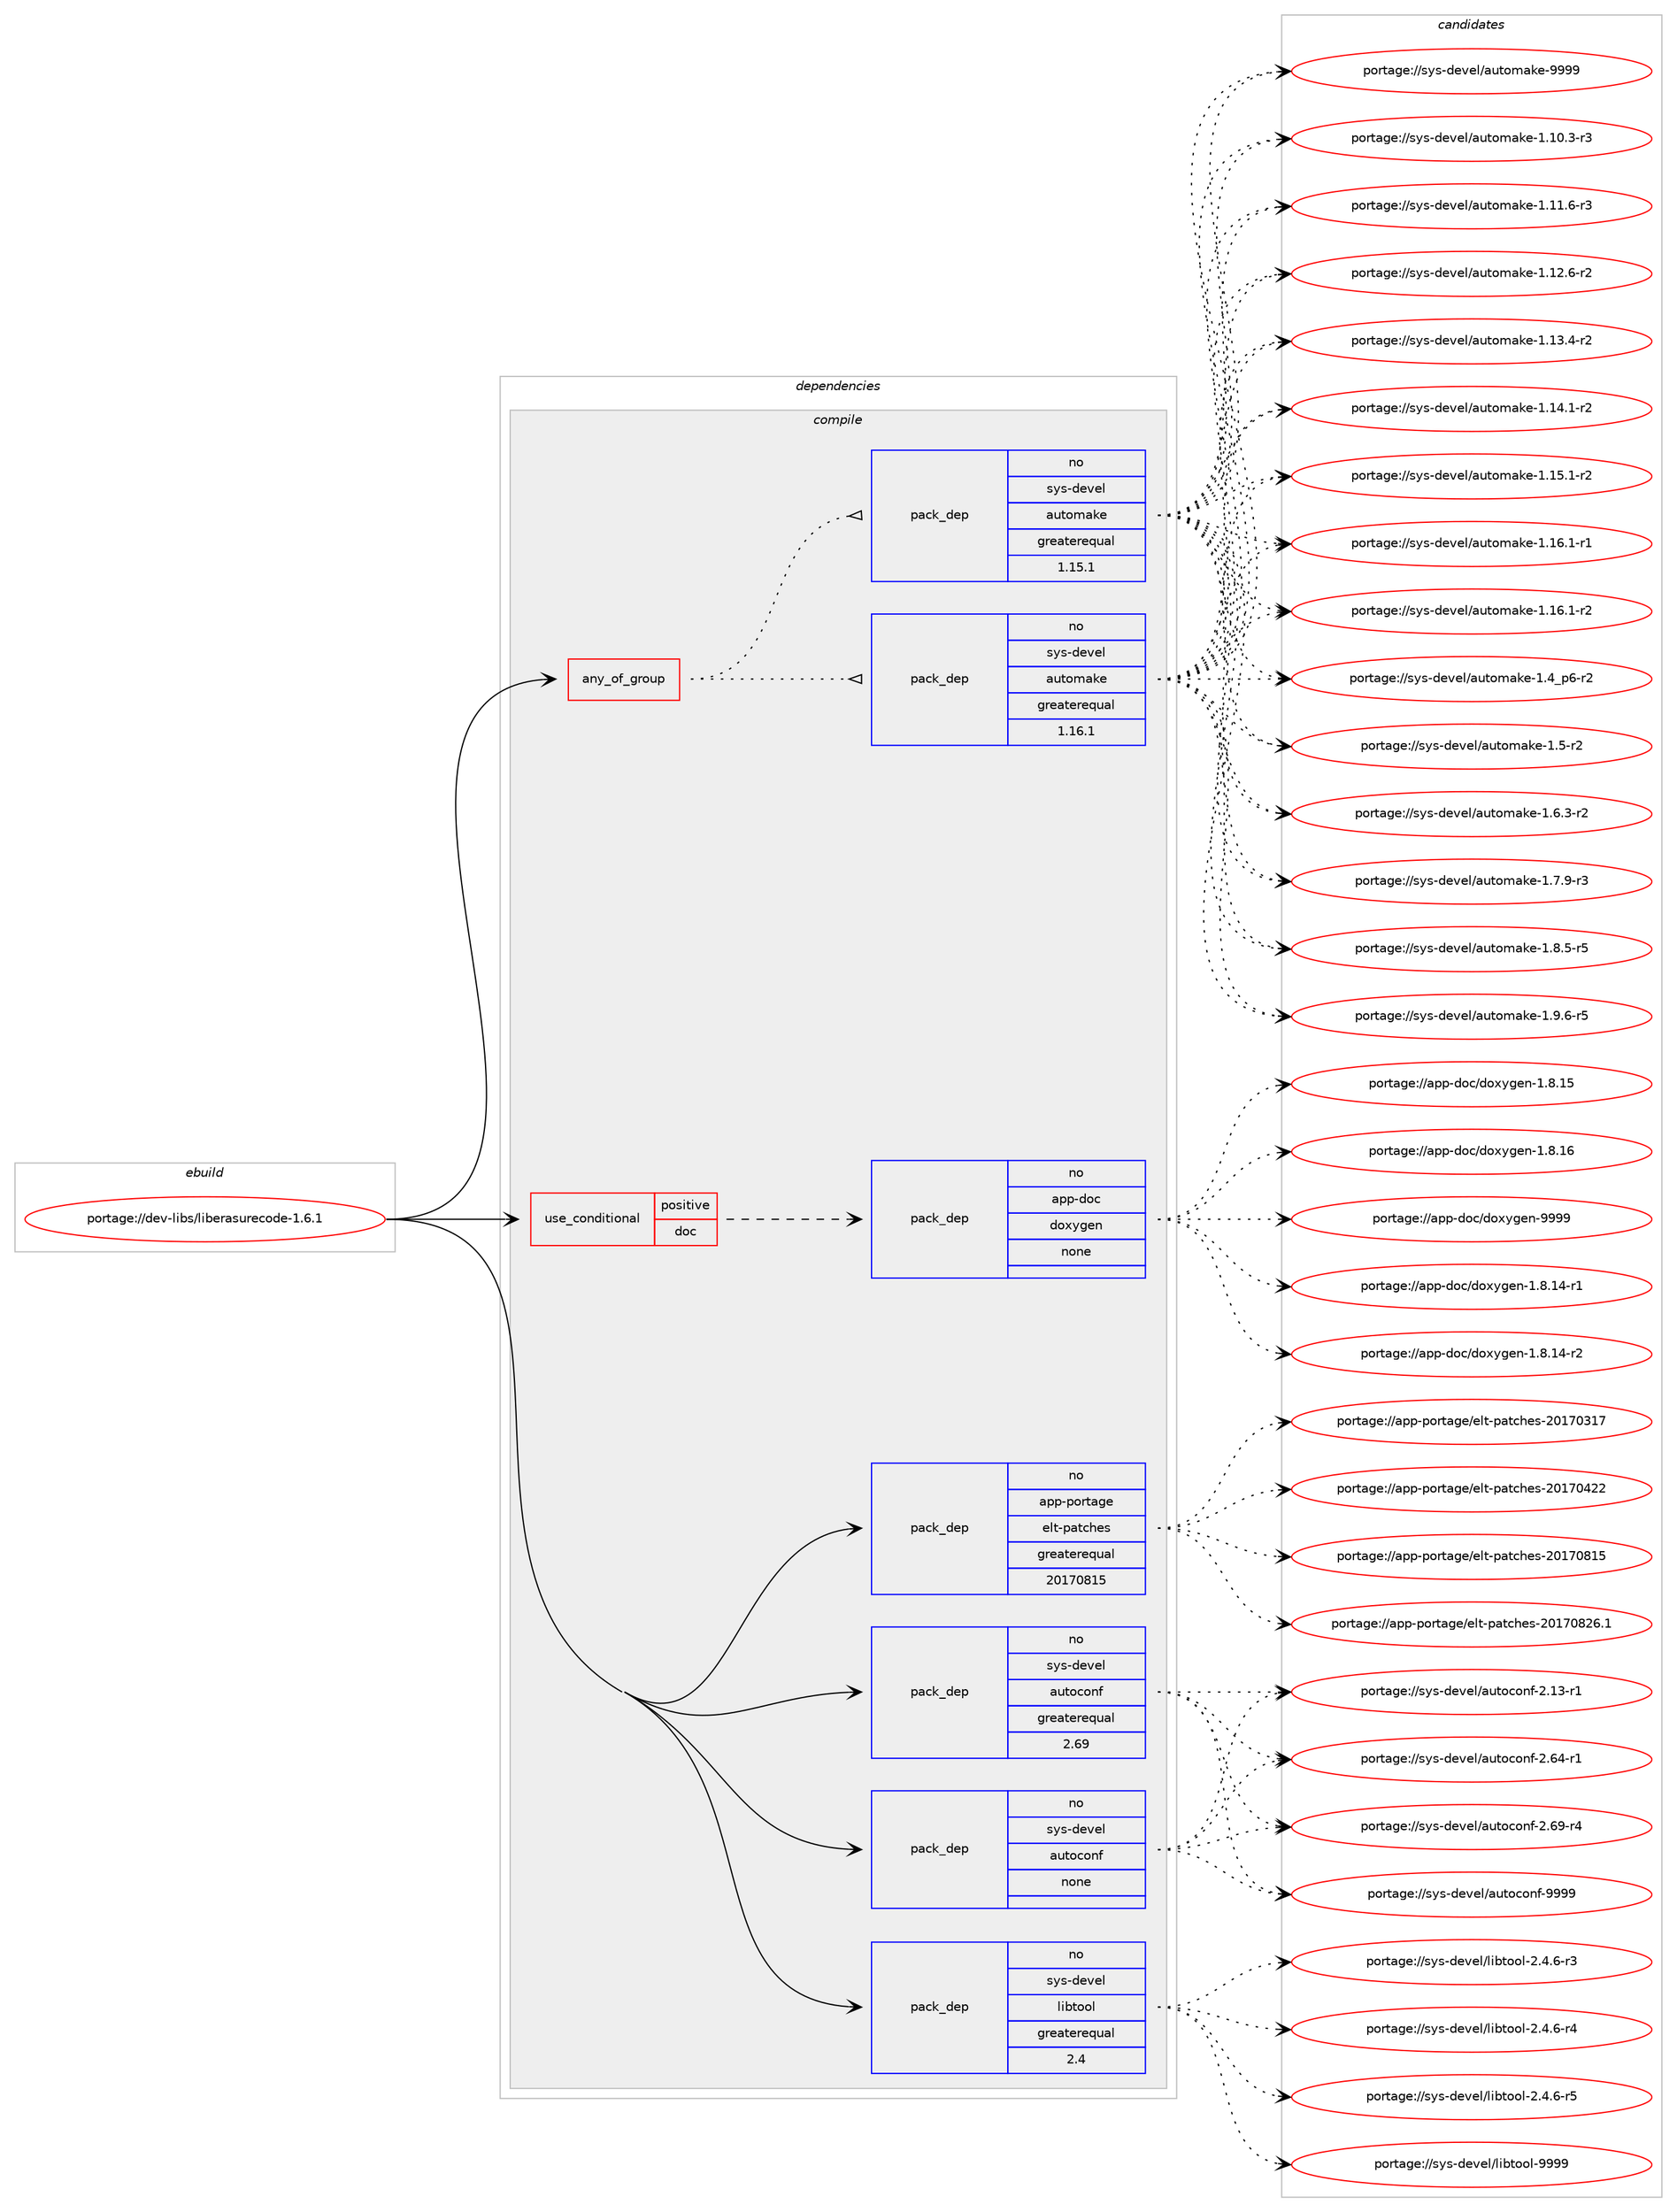 digraph prolog {

# *************
# Graph options
# *************

newrank=true;
concentrate=true;
compound=true;
graph [rankdir=LR,fontname=Helvetica,fontsize=10,ranksep=1.5];#, ranksep=2.5, nodesep=0.2];
edge  [arrowhead=vee];
node  [fontname=Helvetica,fontsize=10];

# **********
# The ebuild
# **********

subgraph cluster_leftcol {
color=gray;
rank=same;
label=<<i>ebuild</i>>;
id [label="portage://dev-libs/liberasurecode-1.6.1", color=red, width=4, href="../dev-libs/liberasurecode-1.6.1.svg"];
}

# ****************
# The dependencies
# ****************

subgraph cluster_midcol {
color=gray;
label=<<i>dependencies</i>>;
subgraph cluster_compile {
fillcolor="#eeeeee";
style=filled;
label=<<i>compile</i>>;
subgraph any2932 {
dependency100334 [label=<<TABLE BORDER="0" CELLBORDER="1" CELLSPACING="0" CELLPADDING="4"><TR><TD CELLPADDING="10">any_of_group</TD></TR></TABLE>>, shape=none, color=red];subgraph pack76395 {
dependency100335 [label=<<TABLE BORDER="0" CELLBORDER="1" CELLSPACING="0" CELLPADDING="4" WIDTH="220"><TR><TD ROWSPAN="6" CELLPADDING="30">pack_dep</TD></TR><TR><TD WIDTH="110">no</TD></TR><TR><TD>sys-devel</TD></TR><TR><TD>automake</TD></TR><TR><TD>greaterequal</TD></TR><TR><TD>1.16.1</TD></TR></TABLE>>, shape=none, color=blue];
}
dependency100334:e -> dependency100335:w [weight=20,style="dotted",arrowhead="oinv"];
subgraph pack76396 {
dependency100336 [label=<<TABLE BORDER="0" CELLBORDER="1" CELLSPACING="0" CELLPADDING="4" WIDTH="220"><TR><TD ROWSPAN="6" CELLPADDING="30">pack_dep</TD></TR><TR><TD WIDTH="110">no</TD></TR><TR><TD>sys-devel</TD></TR><TR><TD>automake</TD></TR><TR><TD>greaterequal</TD></TR><TR><TD>1.15.1</TD></TR></TABLE>>, shape=none, color=blue];
}
dependency100334:e -> dependency100336:w [weight=20,style="dotted",arrowhead="oinv"];
}
id:e -> dependency100334:w [weight=20,style="solid",arrowhead="vee"];
subgraph cond20950 {
dependency100337 [label=<<TABLE BORDER="0" CELLBORDER="1" CELLSPACING="0" CELLPADDING="4"><TR><TD ROWSPAN="3" CELLPADDING="10">use_conditional</TD></TR><TR><TD>positive</TD></TR><TR><TD>doc</TD></TR></TABLE>>, shape=none, color=red];
subgraph pack76397 {
dependency100338 [label=<<TABLE BORDER="0" CELLBORDER="1" CELLSPACING="0" CELLPADDING="4" WIDTH="220"><TR><TD ROWSPAN="6" CELLPADDING="30">pack_dep</TD></TR><TR><TD WIDTH="110">no</TD></TR><TR><TD>app-doc</TD></TR><TR><TD>doxygen</TD></TR><TR><TD>none</TD></TR><TR><TD></TD></TR></TABLE>>, shape=none, color=blue];
}
dependency100337:e -> dependency100338:w [weight=20,style="dashed",arrowhead="vee"];
}
id:e -> dependency100337:w [weight=20,style="solid",arrowhead="vee"];
subgraph pack76398 {
dependency100339 [label=<<TABLE BORDER="0" CELLBORDER="1" CELLSPACING="0" CELLPADDING="4" WIDTH="220"><TR><TD ROWSPAN="6" CELLPADDING="30">pack_dep</TD></TR><TR><TD WIDTH="110">no</TD></TR><TR><TD>app-portage</TD></TR><TR><TD>elt-patches</TD></TR><TR><TD>greaterequal</TD></TR><TR><TD>20170815</TD></TR></TABLE>>, shape=none, color=blue];
}
id:e -> dependency100339:w [weight=20,style="solid",arrowhead="vee"];
subgraph pack76399 {
dependency100340 [label=<<TABLE BORDER="0" CELLBORDER="1" CELLSPACING="0" CELLPADDING="4" WIDTH="220"><TR><TD ROWSPAN="6" CELLPADDING="30">pack_dep</TD></TR><TR><TD WIDTH="110">no</TD></TR><TR><TD>sys-devel</TD></TR><TR><TD>autoconf</TD></TR><TR><TD>greaterequal</TD></TR><TR><TD>2.69</TD></TR></TABLE>>, shape=none, color=blue];
}
id:e -> dependency100340:w [weight=20,style="solid",arrowhead="vee"];
subgraph pack76400 {
dependency100341 [label=<<TABLE BORDER="0" CELLBORDER="1" CELLSPACING="0" CELLPADDING="4" WIDTH="220"><TR><TD ROWSPAN="6" CELLPADDING="30">pack_dep</TD></TR><TR><TD WIDTH="110">no</TD></TR><TR><TD>sys-devel</TD></TR><TR><TD>autoconf</TD></TR><TR><TD>none</TD></TR><TR><TD></TD></TR></TABLE>>, shape=none, color=blue];
}
id:e -> dependency100341:w [weight=20,style="solid",arrowhead="vee"];
subgraph pack76401 {
dependency100342 [label=<<TABLE BORDER="0" CELLBORDER="1" CELLSPACING="0" CELLPADDING="4" WIDTH="220"><TR><TD ROWSPAN="6" CELLPADDING="30">pack_dep</TD></TR><TR><TD WIDTH="110">no</TD></TR><TR><TD>sys-devel</TD></TR><TR><TD>libtool</TD></TR><TR><TD>greaterequal</TD></TR><TR><TD>2.4</TD></TR></TABLE>>, shape=none, color=blue];
}
id:e -> dependency100342:w [weight=20,style="solid",arrowhead="vee"];
}
subgraph cluster_compileandrun {
fillcolor="#eeeeee";
style=filled;
label=<<i>compile and run</i>>;
}
subgraph cluster_run {
fillcolor="#eeeeee";
style=filled;
label=<<i>run</i>>;
}
}

# **************
# The candidates
# **************

subgraph cluster_choices {
rank=same;
color=gray;
label=<<i>candidates</i>>;

subgraph choice76395 {
color=black;
nodesep=1;
choiceportage11512111545100101118101108479711711611110997107101454946494846514511451 [label="portage://sys-devel/automake-1.10.3-r3", color=red, width=4,href="../sys-devel/automake-1.10.3-r3.svg"];
choiceportage11512111545100101118101108479711711611110997107101454946494946544511451 [label="portage://sys-devel/automake-1.11.6-r3", color=red, width=4,href="../sys-devel/automake-1.11.6-r3.svg"];
choiceportage11512111545100101118101108479711711611110997107101454946495046544511450 [label="portage://sys-devel/automake-1.12.6-r2", color=red, width=4,href="../sys-devel/automake-1.12.6-r2.svg"];
choiceportage11512111545100101118101108479711711611110997107101454946495146524511450 [label="portage://sys-devel/automake-1.13.4-r2", color=red, width=4,href="../sys-devel/automake-1.13.4-r2.svg"];
choiceportage11512111545100101118101108479711711611110997107101454946495246494511450 [label="portage://sys-devel/automake-1.14.1-r2", color=red, width=4,href="../sys-devel/automake-1.14.1-r2.svg"];
choiceportage11512111545100101118101108479711711611110997107101454946495346494511450 [label="portage://sys-devel/automake-1.15.1-r2", color=red, width=4,href="../sys-devel/automake-1.15.1-r2.svg"];
choiceportage11512111545100101118101108479711711611110997107101454946495446494511449 [label="portage://sys-devel/automake-1.16.1-r1", color=red, width=4,href="../sys-devel/automake-1.16.1-r1.svg"];
choiceportage11512111545100101118101108479711711611110997107101454946495446494511450 [label="portage://sys-devel/automake-1.16.1-r2", color=red, width=4,href="../sys-devel/automake-1.16.1-r2.svg"];
choiceportage115121115451001011181011084797117116111109971071014549465295112544511450 [label="portage://sys-devel/automake-1.4_p6-r2", color=red, width=4,href="../sys-devel/automake-1.4_p6-r2.svg"];
choiceportage11512111545100101118101108479711711611110997107101454946534511450 [label="portage://sys-devel/automake-1.5-r2", color=red, width=4,href="../sys-devel/automake-1.5-r2.svg"];
choiceportage115121115451001011181011084797117116111109971071014549465446514511450 [label="portage://sys-devel/automake-1.6.3-r2", color=red, width=4,href="../sys-devel/automake-1.6.3-r2.svg"];
choiceportage115121115451001011181011084797117116111109971071014549465546574511451 [label="portage://sys-devel/automake-1.7.9-r3", color=red, width=4,href="../sys-devel/automake-1.7.9-r3.svg"];
choiceportage115121115451001011181011084797117116111109971071014549465646534511453 [label="portage://sys-devel/automake-1.8.5-r5", color=red, width=4,href="../sys-devel/automake-1.8.5-r5.svg"];
choiceportage115121115451001011181011084797117116111109971071014549465746544511453 [label="portage://sys-devel/automake-1.9.6-r5", color=red, width=4,href="../sys-devel/automake-1.9.6-r5.svg"];
choiceportage115121115451001011181011084797117116111109971071014557575757 [label="portage://sys-devel/automake-9999", color=red, width=4,href="../sys-devel/automake-9999.svg"];
dependency100335:e -> choiceportage11512111545100101118101108479711711611110997107101454946494846514511451:w [style=dotted,weight="100"];
dependency100335:e -> choiceportage11512111545100101118101108479711711611110997107101454946494946544511451:w [style=dotted,weight="100"];
dependency100335:e -> choiceportage11512111545100101118101108479711711611110997107101454946495046544511450:w [style=dotted,weight="100"];
dependency100335:e -> choiceportage11512111545100101118101108479711711611110997107101454946495146524511450:w [style=dotted,weight="100"];
dependency100335:e -> choiceportage11512111545100101118101108479711711611110997107101454946495246494511450:w [style=dotted,weight="100"];
dependency100335:e -> choiceportage11512111545100101118101108479711711611110997107101454946495346494511450:w [style=dotted,weight="100"];
dependency100335:e -> choiceportage11512111545100101118101108479711711611110997107101454946495446494511449:w [style=dotted,weight="100"];
dependency100335:e -> choiceportage11512111545100101118101108479711711611110997107101454946495446494511450:w [style=dotted,weight="100"];
dependency100335:e -> choiceportage115121115451001011181011084797117116111109971071014549465295112544511450:w [style=dotted,weight="100"];
dependency100335:e -> choiceportage11512111545100101118101108479711711611110997107101454946534511450:w [style=dotted,weight="100"];
dependency100335:e -> choiceportage115121115451001011181011084797117116111109971071014549465446514511450:w [style=dotted,weight="100"];
dependency100335:e -> choiceportage115121115451001011181011084797117116111109971071014549465546574511451:w [style=dotted,weight="100"];
dependency100335:e -> choiceportage115121115451001011181011084797117116111109971071014549465646534511453:w [style=dotted,weight="100"];
dependency100335:e -> choiceportage115121115451001011181011084797117116111109971071014549465746544511453:w [style=dotted,weight="100"];
dependency100335:e -> choiceportage115121115451001011181011084797117116111109971071014557575757:w [style=dotted,weight="100"];
}
subgraph choice76396 {
color=black;
nodesep=1;
choiceportage11512111545100101118101108479711711611110997107101454946494846514511451 [label="portage://sys-devel/automake-1.10.3-r3", color=red, width=4,href="../sys-devel/automake-1.10.3-r3.svg"];
choiceportage11512111545100101118101108479711711611110997107101454946494946544511451 [label="portage://sys-devel/automake-1.11.6-r3", color=red, width=4,href="../sys-devel/automake-1.11.6-r3.svg"];
choiceportage11512111545100101118101108479711711611110997107101454946495046544511450 [label="portage://sys-devel/automake-1.12.6-r2", color=red, width=4,href="../sys-devel/automake-1.12.6-r2.svg"];
choiceportage11512111545100101118101108479711711611110997107101454946495146524511450 [label="portage://sys-devel/automake-1.13.4-r2", color=red, width=4,href="../sys-devel/automake-1.13.4-r2.svg"];
choiceportage11512111545100101118101108479711711611110997107101454946495246494511450 [label="portage://sys-devel/automake-1.14.1-r2", color=red, width=4,href="../sys-devel/automake-1.14.1-r2.svg"];
choiceportage11512111545100101118101108479711711611110997107101454946495346494511450 [label="portage://sys-devel/automake-1.15.1-r2", color=red, width=4,href="../sys-devel/automake-1.15.1-r2.svg"];
choiceportage11512111545100101118101108479711711611110997107101454946495446494511449 [label="portage://sys-devel/automake-1.16.1-r1", color=red, width=4,href="../sys-devel/automake-1.16.1-r1.svg"];
choiceportage11512111545100101118101108479711711611110997107101454946495446494511450 [label="portage://sys-devel/automake-1.16.1-r2", color=red, width=4,href="../sys-devel/automake-1.16.1-r2.svg"];
choiceportage115121115451001011181011084797117116111109971071014549465295112544511450 [label="portage://sys-devel/automake-1.4_p6-r2", color=red, width=4,href="../sys-devel/automake-1.4_p6-r2.svg"];
choiceportage11512111545100101118101108479711711611110997107101454946534511450 [label="portage://sys-devel/automake-1.5-r2", color=red, width=4,href="../sys-devel/automake-1.5-r2.svg"];
choiceportage115121115451001011181011084797117116111109971071014549465446514511450 [label="portage://sys-devel/automake-1.6.3-r2", color=red, width=4,href="../sys-devel/automake-1.6.3-r2.svg"];
choiceportage115121115451001011181011084797117116111109971071014549465546574511451 [label="portage://sys-devel/automake-1.7.9-r3", color=red, width=4,href="../sys-devel/automake-1.7.9-r3.svg"];
choiceportage115121115451001011181011084797117116111109971071014549465646534511453 [label="portage://sys-devel/automake-1.8.5-r5", color=red, width=4,href="../sys-devel/automake-1.8.5-r5.svg"];
choiceportage115121115451001011181011084797117116111109971071014549465746544511453 [label="portage://sys-devel/automake-1.9.6-r5", color=red, width=4,href="../sys-devel/automake-1.9.6-r5.svg"];
choiceportage115121115451001011181011084797117116111109971071014557575757 [label="portage://sys-devel/automake-9999", color=red, width=4,href="../sys-devel/automake-9999.svg"];
dependency100336:e -> choiceportage11512111545100101118101108479711711611110997107101454946494846514511451:w [style=dotted,weight="100"];
dependency100336:e -> choiceportage11512111545100101118101108479711711611110997107101454946494946544511451:w [style=dotted,weight="100"];
dependency100336:e -> choiceportage11512111545100101118101108479711711611110997107101454946495046544511450:w [style=dotted,weight="100"];
dependency100336:e -> choiceportage11512111545100101118101108479711711611110997107101454946495146524511450:w [style=dotted,weight="100"];
dependency100336:e -> choiceportage11512111545100101118101108479711711611110997107101454946495246494511450:w [style=dotted,weight="100"];
dependency100336:e -> choiceportage11512111545100101118101108479711711611110997107101454946495346494511450:w [style=dotted,weight="100"];
dependency100336:e -> choiceportage11512111545100101118101108479711711611110997107101454946495446494511449:w [style=dotted,weight="100"];
dependency100336:e -> choiceportage11512111545100101118101108479711711611110997107101454946495446494511450:w [style=dotted,weight="100"];
dependency100336:e -> choiceportage115121115451001011181011084797117116111109971071014549465295112544511450:w [style=dotted,weight="100"];
dependency100336:e -> choiceportage11512111545100101118101108479711711611110997107101454946534511450:w [style=dotted,weight="100"];
dependency100336:e -> choiceportage115121115451001011181011084797117116111109971071014549465446514511450:w [style=dotted,weight="100"];
dependency100336:e -> choiceportage115121115451001011181011084797117116111109971071014549465546574511451:w [style=dotted,weight="100"];
dependency100336:e -> choiceportage115121115451001011181011084797117116111109971071014549465646534511453:w [style=dotted,weight="100"];
dependency100336:e -> choiceportage115121115451001011181011084797117116111109971071014549465746544511453:w [style=dotted,weight="100"];
dependency100336:e -> choiceportage115121115451001011181011084797117116111109971071014557575757:w [style=dotted,weight="100"];
}
subgraph choice76397 {
color=black;
nodesep=1;
choiceportage97112112451001119947100111120121103101110454946564649524511449 [label="portage://app-doc/doxygen-1.8.14-r1", color=red, width=4,href="../app-doc/doxygen-1.8.14-r1.svg"];
choiceportage97112112451001119947100111120121103101110454946564649524511450 [label="portage://app-doc/doxygen-1.8.14-r2", color=red, width=4,href="../app-doc/doxygen-1.8.14-r2.svg"];
choiceportage9711211245100111994710011112012110310111045494656464953 [label="portage://app-doc/doxygen-1.8.15", color=red, width=4,href="../app-doc/doxygen-1.8.15.svg"];
choiceportage9711211245100111994710011112012110310111045494656464954 [label="portage://app-doc/doxygen-1.8.16", color=red, width=4,href="../app-doc/doxygen-1.8.16.svg"];
choiceportage971121124510011199471001111201211031011104557575757 [label="portage://app-doc/doxygen-9999", color=red, width=4,href="../app-doc/doxygen-9999.svg"];
dependency100338:e -> choiceportage97112112451001119947100111120121103101110454946564649524511449:w [style=dotted,weight="100"];
dependency100338:e -> choiceportage97112112451001119947100111120121103101110454946564649524511450:w [style=dotted,weight="100"];
dependency100338:e -> choiceportage9711211245100111994710011112012110310111045494656464953:w [style=dotted,weight="100"];
dependency100338:e -> choiceportage9711211245100111994710011112012110310111045494656464954:w [style=dotted,weight="100"];
dependency100338:e -> choiceportage971121124510011199471001111201211031011104557575757:w [style=dotted,weight="100"];
}
subgraph choice76398 {
color=black;
nodesep=1;
choiceportage97112112451121111141169710310147101108116451129711699104101115455048495548514955 [label="portage://app-portage/elt-patches-20170317", color=red, width=4,href="../app-portage/elt-patches-20170317.svg"];
choiceportage97112112451121111141169710310147101108116451129711699104101115455048495548525050 [label="portage://app-portage/elt-patches-20170422", color=red, width=4,href="../app-portage/elt-patches-20170422.svg"];
choiceportage97112112451121111141169710310147101108116451129711699104101115455048495548564953 [label="portage://app-portage/elt-patches-20170815", color=red, width=4,href="../app-portage/elt-patches-20170815.svg"];
choiceportage971121124511211111411697103101471011081164511297116991041011154550484955485650544649 [label="portage://app-portage/elt-patches-20170826.1", color=red, width=4,href="../app-portage/elt-patches-20170826.1.svg"];
dependency100339:e -> choiceportage97112112451121111141169710310147101108116451129711699104101115455048495548514955:w [style=dotted,weight="100"];
dependency100339:e -> choiceportage97112112451121111141169710310147101108116451129711699104101115455048495548525050:w [style=dotted,weight="100"];
dependency100339:e -> choiceportage97112112451121111141169710310147101108116451129711699104101115455048495548564953:w [style=dotted,weight="100"];
dependency100339:e -> choiceportage971121124511211111411697103101471011081164511297116991041011154550484955485650544649:w [style=dotted,weight="100"];
}
subgraph choice76399 {
color=black;
nodesep=1;
choiceportage1151211154510010111810110847971171161119911111010245504649514511449 [label="portage://sys-devel/autoconf-2.13-r1", color=red, width=4,href="../sys-devel/autoconf-2.13-r1.svg"];
choiceportage1151211154510010111810110847971171161119911111010245504654524511449 [label="portage://sys-devel/autoconf-2.64-r1", color=red, width=4,href="../sys-devel/autoconf-2.64-r1.svg"];
choiceportage1151211154510010111810110847971171161119911111010245504654574511452 [label="portage://sys-devel/autoconf-2.69-r4", color=red, width=4,href="../sys-devel/autoconf-2.69-r4.svg"];
choiceportage115121115451001011181011084797117116111991111101024557575757 [label="portage://sys-devel/autoconf-9999", color=red, width=4,href="../sys-devel/autoconf-9999.svg"];
dependency100340:e -> choiceportage1151211154510010111810110847971171161119911111010245504649514511449:w [style=dotted,weight="100"];
dependency100340:e -> choiceportage1151211154510010111810110847971171161119911111010245504654524511449:w [style=dotted,weight="100"];
dependency100340:e -> choiceportage1151211154510010111810110847971171161119911111010245504654574511452:w [style=dotted,weight="100"];
dependency100340:e -> choiceportage115121115451001011181011084797117116111991111101024557575757:w [style=dotted,weight="100"];
}
subgraph choice76400 {
color=black;
nodesep=1;
choiceportage1151211154510010111810110847971171161119911111010245504649514511449 [label="portage://sys-devel/autoconf-2.13-r1", color=red, width=4,href="../sys-devel/autoconf-2.13-r1.svg"];
choiceportage1151211154510010111810110847971171161119911111010245504654524511449 [label="portage://sys-devel/autoconf-2.64-r1", color=red, width=4,href="../sys-devel/autoconf-2.64-r1.svg"];
choiceportage1151211154510010111810110847971171161119911111010245504654574511452 [label="portage://sys-devel/autoconf-2.69-r4", color=red, width=4,href="../sys-devel/autoconf-2.69-r4.svg"];
choiceportage115121115451001011181011084797117116111991111101024557575757 [label="portage://sys-devel/autoconf-9999", color=red, width=4,href="../sys-devel/autoconf-9999.svg"];
dependency100341:e -> choiceportage1151211154510010111810110847971171161119911111010245504649514511449:w [style=dotted,weight="100"];
dependency100341:e -> choiceportage1151211154510010111810110847971171161119911111010245504654524511449:w [style=dotted,weight="100"];
dependency100341:e -> choiceportage1151211154510010111810110847971171161119911111010245504654574511452:w [style=dotted,weight="100"];
dependency100341:e -> choiceportage115121115451001011181011084797117116111991111101024557575757:w [style=dotted,weight="100"];
}
subgraph choice76401 {
color=black;
nodesep=1;
choiceportage1151211154510010111810110847108105981161111111084550465246544511451 [label="portage://sys-devel/libtool-2.4.6-r3", color=red, width=4,href="../sys-devel/libtool-2.4.6-r3.svg"];
choiceportage1151211154510010111810110847108105981161111111084550465246544511452 [label="portage://sys-devel/libtool-2.4.6-r4", color=red, width=4,href="../sys-devel/libtool-2.4.6-r4.svg"];
choiceportage1151211154510010111810110847108105981161111111084550465246544511453 [label="portage://sys-devel/libtool-2.4.6-r5", color=red, width=4,href="../sys-devel/libtool-2.4.6-r5.svg"];
choiceportage1151211154510010111810110847108105981161111111084557575757 [label="portage://sys-devel/libtool-9999", color=red, width=4,href="../sys-devel/libtool-9999.svg"];
dependency100342:e -> choiceportage1151211154510010111810110847108105981161111111084550465246544511451:w [style=dotted,weight="100"];
dependency100342:e -> choiceportage1151211154510010111810110847108105981161111111084550465246544511452:w [style=dotted,weight="100"];
dependency100342:e -> choiceportage1151211154510010111810110847108105981161111111084550465246544511453:w [style=dotted,weight="100"];
dependency100342:e -> choiceportage1151211154510010111810110847108105981161111111084557575757:w [style=dotted,weight="100"];
}
}

}
